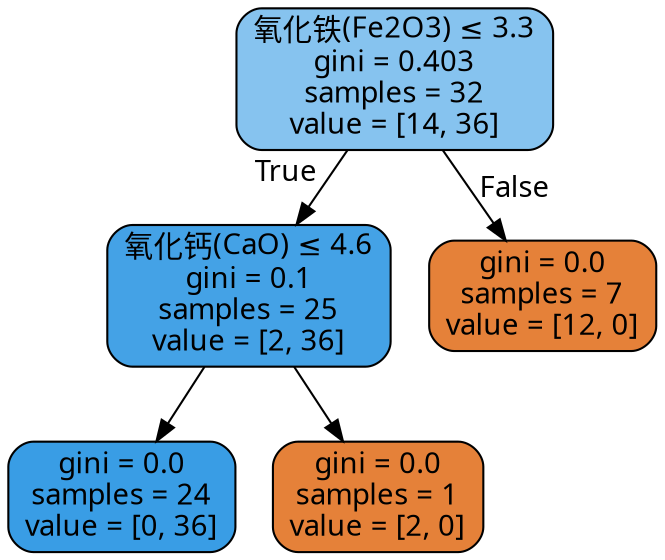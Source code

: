 digraph Tree {
node [shape=box, style="filled, rounded", color="black", fontname="DengXian"] ;
edge [fontname="DengXian"] ;
0 [label=<氧化铁(Fe2O3) &le; 3.3<br/>gini = 0.403<br/>samples = 32<br/>value = [14, 36]>, fillcolor="#86c3ef"] ;
1 [label=<氧化钙(CaO) &le; 4.6<br/>gini = 0.1<br/>samples = 25<br/>value = [2, 36]>, fillcolor="#44a2e6"] ;
0 -> 1 [labeldistance=2.5, labelangle=45, headlabel="True"] ;
2 [label=<gini = 0.0<br/>samples = 24<br/>value = [0, 36]>, fillcolor="#399de5"] ;
1 -> 2 ;
3 [label=<gini = 0.0<br/>samples = 1<br/>value = [2, 0]>, fillcolor="#e58139"] ;
1 -> 3 ;
4 [label=<gini = 0.0<br/>samples = 7<br/>value = [12, 0]>, fillcolor="#e58139"] ;
0 -> 4 [labeldistance=2.5, labelangle=-45, headlabel="False"] ;
}